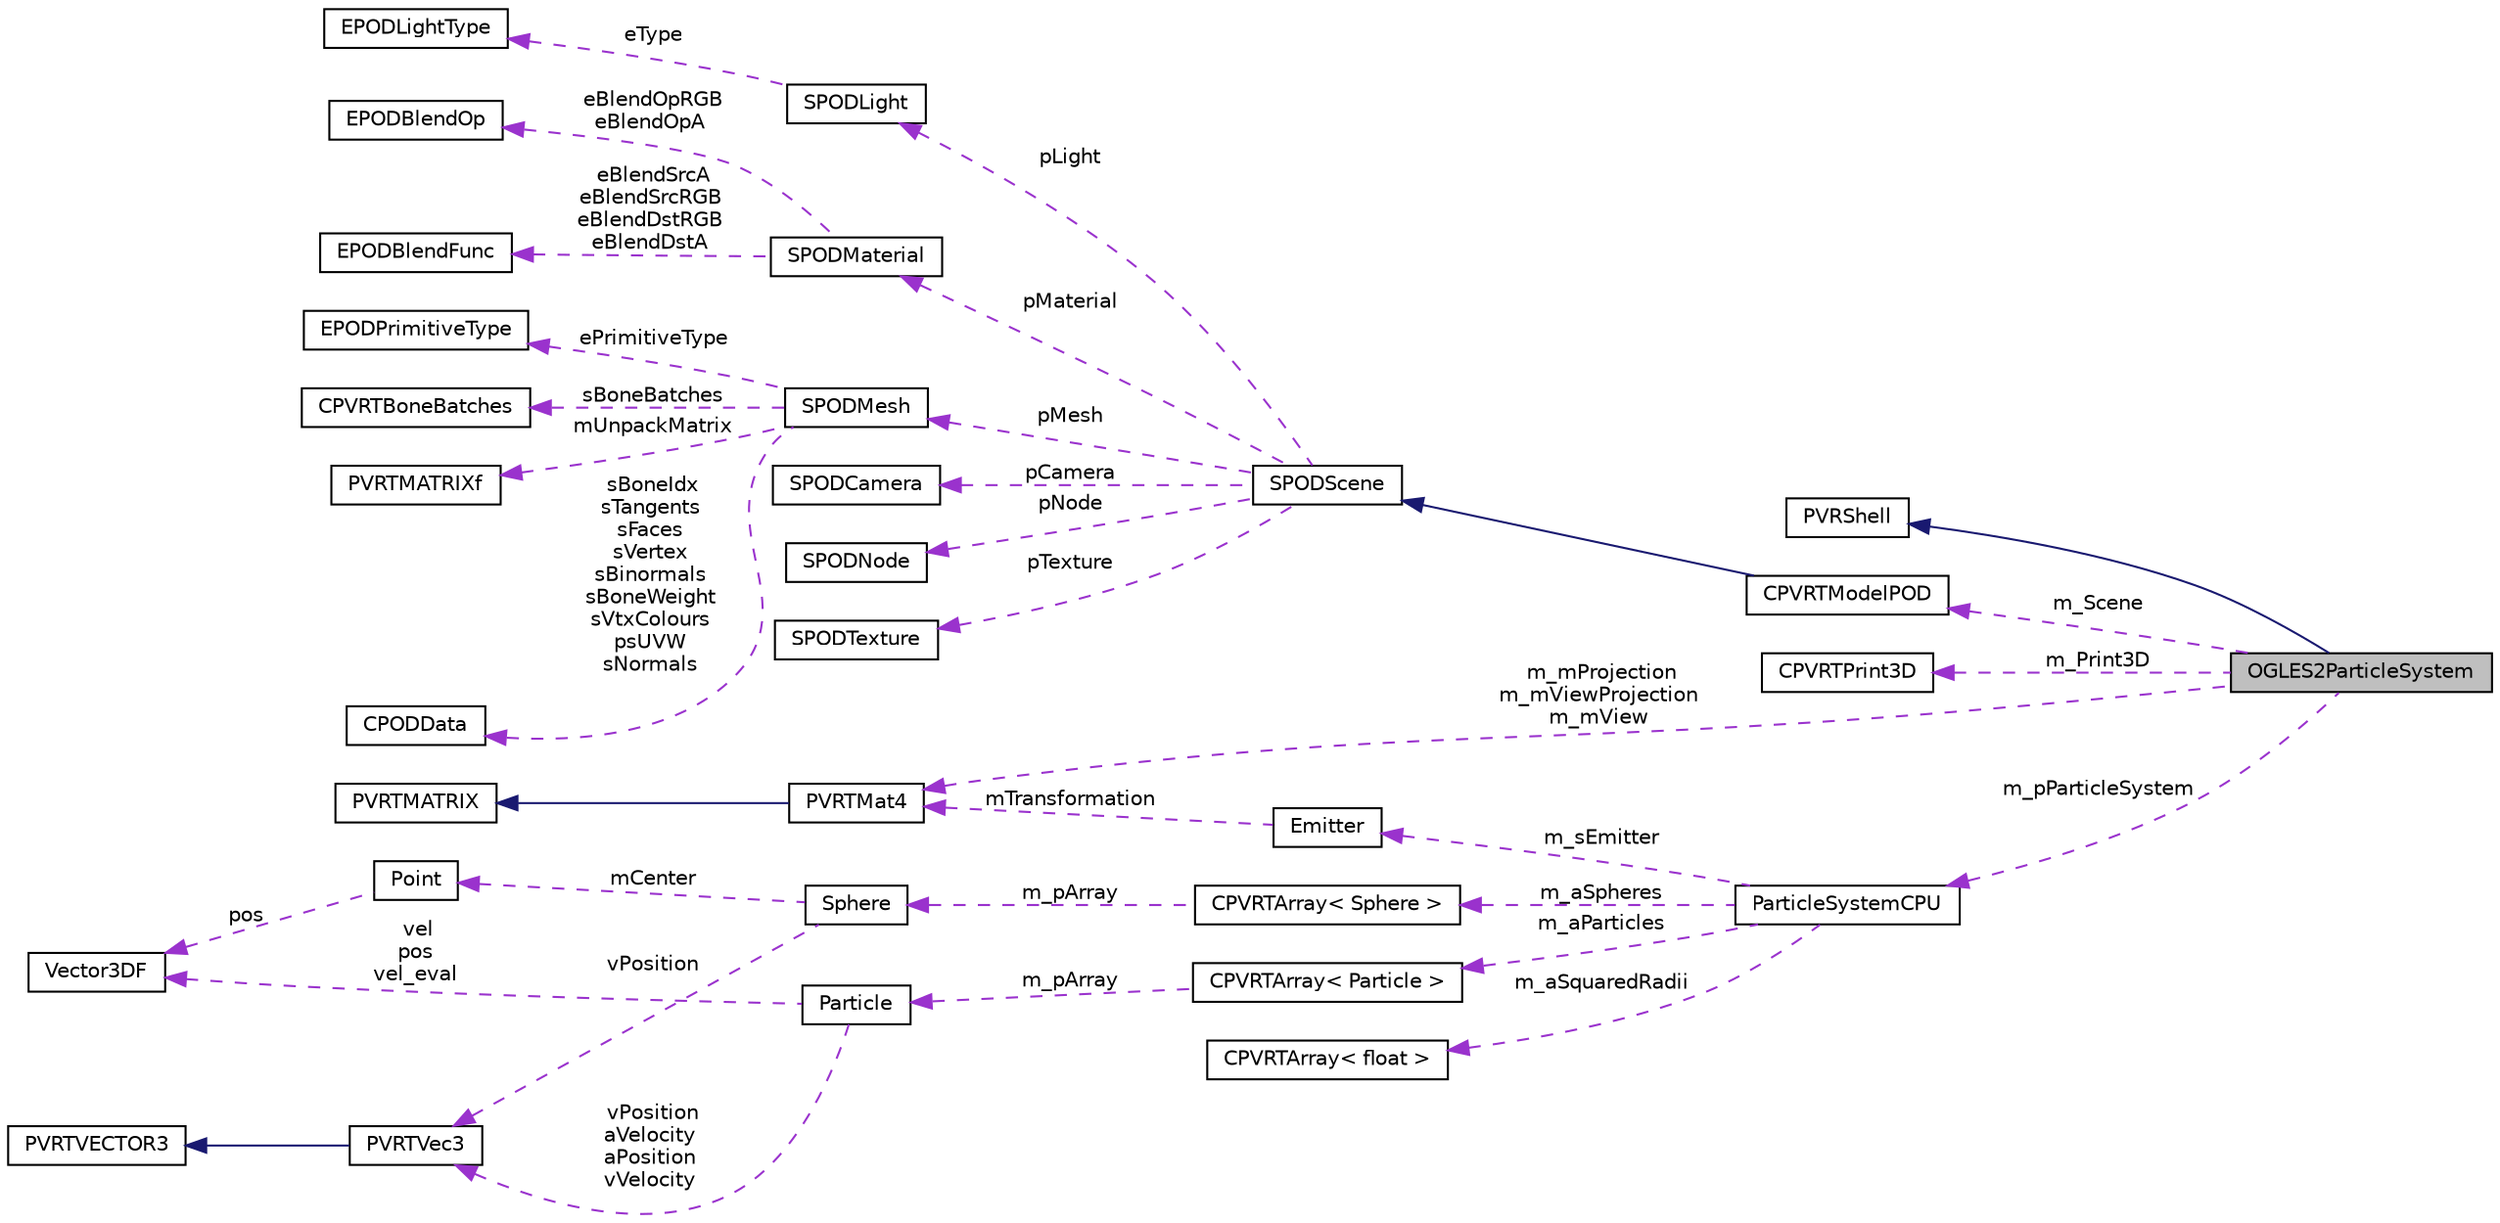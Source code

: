 digraph "OGLES2ParticleSystem"
{
  edge [fontname="Helvetica",fontsize="10",labelfontname="Helvetica",labelfontsize="10"];
  node [fontname="Helvetica",fontsize="10",shape=record];
  rankdir="LR";
  Node1 [label="OGLES2ParticleSystem",height=0.2,width=0.4,color="black", fillcolor="grey75", style="filled", fontcolor="black"];
  Node2 -> Node1 [dir="back",color="midnightblue",fontsize="10",style="solid",fontname="Helvetica"];
  Node2 [label="PVRShell",height=0.2,width=0.4,color="black", fillcolor="white", style="filled",URL="$class_p_v_r_shell.html",tooltip="Inherited by the application; responsible for abstracting the OS and API. "];
  Node3 -> Node1 [dir="back",color="darkorchid3",fontsize="10",style="dashed",label=" m_Scene" ,fontname="Helvetica"];
  Node3 [label="CPVRTModelPOD",height=0.2,width=0.4,color="black", fillcolor="white", style="filled",URL="$class_c_p_v_r_t_model_p_o_d.html",tooltip="A class for loading and storing data from POD files/headers. "];
  Node4 -> Node3 [dir="back",color="midnightblue",fontsize="10",style="solid",fontname="Helvetica"];
  Node4 [label="SPODScene",height=0.2,width=0.4,color="black", fillcolor="white", style="filled",URL="$struct_s_p_o_d_scene.html",tooltip="Struct for storing POD scene data. "];
  Node5 -> Node4 [dir="back",color="darkorchid3",fontsize="10",style="dashed",label=" pLight" ,fontname="Helvetica"];
  Node5 [label="SPODLight",height=0.2,width=0.4,color="black", fillcolor="white", style="filled",URL="$struct_s_p_o_d_light.html",tooltip="Struct for storing POD light data. "];
  Node6 -> Node5 [dir="back",color="darkorchid3",fontsize="10",style="dashed",label=" eType" ,fontname="Helvetica"];
  Node6 [label="EPODLightType",height=0.2,width=0.4,color="black", fillcolor="white", style="filled",URL="$struct_e_p_o_d_light_type.html",tooltip="Enum for the POD format light types. "];
  Node7 -> Node4 [dir="back",color="darkorchid3",fontsize="10",style="dashed",label=" pMaterial" ,fontname="Helvetica"];
  Node7 [label="SPODMaterial",height=0.2,width=0.4,color="black", fillcolor="white", style="filled",URL="$struct_s_p_o_d_material.html",tooltip="Struct for storing POD material data. "];
  Node8 -> Node7 [dir="back",color="darkorchid3",fontsize="10",style="dashed",label=" eBlendOpRGB\neBlendOpA" ,fontname="Helvetica"];
  Node8 [label="EPODBlendOp",height=0.2,width=0.4,color="black", fillcolor="white", style="filled",URL="$struct_e_p_o_d_blend_op.html",tooltip="Enum for the POD format blend operation. "];
  Node9 -> Node7 [dir="back",color="darkorchid3",fontsize="10",style="dashed",label=" eBlendSrcA\neBlendSrcRGB\neBlendDstRGB\neBlendDstA" ,fontname="Helvetica"];
  Node9 [label="EPODBlendFunc",height=0.2,width=0.4,color="black", fillcolor="white", style="filled",URL="$struct_e_p_o_d_blend_func.html",tooltip="Enum for the POD format blend functions. "];
  Node10 -> Node4 [dir="back",color="darkorchid3",fontsize="10",style="dashed",label=" pMesh" ,fontname="Helvetica"];
  Node10 [label="SPODMesh",height=0.2,width=0.4,color="black", fillcolor="white", style="filled",URL="$struct_s_p_o_d_mesh.html",tooltip="Struct for storing POD mesh data. "];
  Node11 -> Node10 [dir="back",color="darkorchid3",fontsize="10",style="dashed",label=" sBoneBatches" ,fontname="Helvetica"];
  Node11 [label="CPVRTBoneBatches",height=0.2,width=0.4,color="black", fillcolor="white", style="filled",URL="$class_c_p_v_r_t_bone_batches.html",tooltip="A class for processing vertices into bone batches. "];
  Node12 -> Node10 [dir="back",color="darkorchid3",fontsize="10",style="dashed",label=" mUnpackMatrix" ,fontname="Helvetica"];
  Node12 [label="PVRTMATRIXf",height=0.2,width=0.4,color="black", fillcolor="white", style="filled",URL="$class_p_v_r_t_m_a_t_r_i_xf.html",tooltip="4x4 floating point matrix "];
  Node13 -> Node10 [dir="back",color="darkorchid3",fontsize="10",style="dashed",label=" sBoneIdx\nsTangents\nsFaces\nsVertex\nsBinormals\nsBoneWeight\nsVtxColours\npsUVW\nsNormals" ,fontname="Helvetica"];
  Node13 [label="CPODData",height=0.2,width=0.4,color="black", fillcolor="white", style="filled",URL="$class_c_p_o_d_data.html",tooltip="A class for representing POD data. "];
  Node14 -> Node10 [dir="back",color="darkorchid3",fontsize="10",style="dashed",label=" ePrimitiveType" ,fontname="Helvetica"];
  Node14 [label="EPODPrimitiveType",height=0.2,width=0.4,color="black", fillcolor="white", style="filled",URL="$struct_e_p_o_d_primitive_type.html",tooltip="Enum for the POD format primitive types. "];
  Node15 -> Node4 [dir="back",color="darkorchid3",fontsize="10",style="dashed",label=" pCamera" ,fontname="Helvetica"];
  Node15 [label="SPODCamera",height=0.2,width=0.4,color="black", fillcolor="white", style="filled",URL="$struct_s_p_o_d_camera.html",tooltip="Struct for storing POD camera data. "];
  Node16 -> Node4 [dir="back",color="darkorchid3",fontsize="10",style="dashed",label=" pNode" ,fontname="Helvetica"];
  Node16 [label="SPODNode",height=0.2,width=0.4,color="black", fillcolor="white", style="filled",URL="$struct_s_p_o_d_node.html",tooltip="Struct for storing POD node data. "];
  Node17 -> Node4 [dir="back",color="darkorchid3",fontsize="10",style="dashed",label=" pTexture" ,fontname="Helvetica"];
  Node17 [label="SPODTexture",height=0.2,width=0.4,color="black", fillcolor="white", style="filled",URL="$struct_s_p_o_d_texture.html",tooltip="Struct for storing POD texture data. "];
  Node18 -> Node1 [dir="back",color="darkorchid3",fontsize="10",style="dashed",label=" m_Print3D" ,fontname="Helvetica"];
  Node18 [label="CPVRTPrint3D",height=0.2,width=0.4,color="black", fillcolor="white", style="filled",URL="$class_c_p_v_r_t_print3_d.html",tooltip="Display text/logos on the screen. "];
  Node19 -> Node1 [dir="back",color="darkorchid3",fontsize="10",style="dashed",label=" m_mProjection\nm_mViewProjection\nm_mView" ,fontname="Helvetica"];
  Node19 [label="PVRTMat4",height=0.2,width=0.4,color="black", fillcolor="white", style="filled",URL="$struct_p_v_r_t_mat4.html",tooltip="4x4 Matrix "];
  Node20 -> Node19 [dir="back",color="midnightblue",fontsize="10",style="solid",fontname="Helvetica"];
  Node20 [label="PVRTMATRIX",height=0.2,width=0.4,color="black", fillcolor="white", style="filled",URL="$class_p_v_r_t_m_a_t_r_i_xf.html",tooltip="4x4 floating point matrix "];
  Node21 -> Node1 [dir="back",color="darkorchid3",fontsize="10",style="dashed",label=" m_pParticleSystem" ,fontname="Helvetica"];
  Node21 [label="ParticleSystemCPU",height=0.2,width=0.4,color="black", fillcolor="white", style="filled",URL="$class_particle_system_c_p_u.html"];
  Node22 -> Node21 [dir="back",color="darkorchid3",fontsize="10",style="dashed",label=" m_sEmitter" ,fontname="Helvetica"];
  Node22 [label="Emitter",height=0.2,width=0.4,color="black", fillcolor="white", style="filled",URL="$struct_emitter.html"];
  Node19 -> Node22 [dir="back",color="darkorchid3",fontsize="10",style="dashed",label=" mTransformation" ,fontname="Helvetica"];
  Node23 -> Node21 [dir="back",color="darkorchid3",fontsize="10",style="dashed",label=" m_aSquaredRadii" ,fontname="Helvetica"];
  Node23 [label="CPVRTArray\< float \>",height=0.2,width=0.4,color="black", fillcolor="white", style="filled",URL="$class_c_p_v_r_t_array.html"];
  Node24 -> Node21 [dir="back",color="darkorchid3",fontsize="10",style="dashed",label=" m_aSpheres" ,fontname="Helvetica"];
  Node24 [label="CPVRTArray\< Sphere \>",height=0.2,width=0.4,color="black", fillcolor="white", style="filled",URL="$class_c_p_v_r_t_array.html"];
  Node25 -> Node24 [dir="back",color="darkorchid3",fontsize="10",style="dashed",label=" m_pArray" ,fontname="Helvetica"];
  Node25 [label="Sphere",height=0.2,width=0.4,color="black", fillcolor="white", style="filled",URL="$class_sphere.html"];
  Node26 -> Node25 [dir="back",color="darkorchid3",fontsize="10",style="dashed",label=" mCenter" ,fontname="Helvetica"];
  Node26 [label="Point",height=0.2,width=0.4,color="black", fillcolor="white", style="filled",URL="$class_point.html"];
  Node27 -> Node26 [dir="back",color="darkorchid3",fontsize="10",style="dashed",label=" pos" ,fontname="Helvetica"];
  Node27 [label="Vector3DF",height=0.2,width=0.4,color="black", fillcolor="white", style="filled",URL="$class_vector3_d_f.html"];
  Node28 -> Node25 [dir="back",color="darkorchid3",fontsize="10",style="dashed",label=" vPosition" ,fontname="Helvetica"];
  Node28 [label="PVRTVec3",height=0.2,width=0.4,color="black", fillcolor="white", style="filled",URL="$struct_p_v_r_t_vec3.html",tooltip="3 component vector "];
  Node29 -> Node28 [dir="back",color="midnightblue",fontsize="10",style="solid",fontname="Helvetica"];
  Node29 [label="PVRTVECTOR3",height=0.2,width=0.4,color="black", fillcolor="white", style="filled",URL="$struct_p_v_r_t_v_e_c_t_o_r3f.html",tooltip="3D floating point vector "];
  Node30 -> Node21 [dir="back",color="darkorchid3",fontsize="10",style="dashed",label=" m_aParticles" ,fontname="Helvetica"];
  Node30 [label="CPVRTArray\< Particle \>",height=0.2,width=0.4,color="black", fillcolor="white", style="filled",URL="$class_c_p_v_r_t_array.html"];
  Node31 -> Node30 [dir="back",color="darkorchid3",fontsize="10",style="dashed",label=" m_pArray" ,fontname="Helvetica"];
  Node31 [label="Particle",height=0.2,width=0.4,color="black", fillcolor="white", style="filled",URL="$struct_particle.html"];
  Node27 -> Node31 [dir="back",color="darkorchid3",fontsize="10",style="dashed",label=" vel\npos\nvel_eval" ,fontname="Helvetica"];
  Node28 -> Node31 [dir="back",color="darkorchid3",fontsize="10",style="dashed",label=" vPosition\naVelocity\naPosition\nvVelocity" ,fontname="Helvetica"];
}
